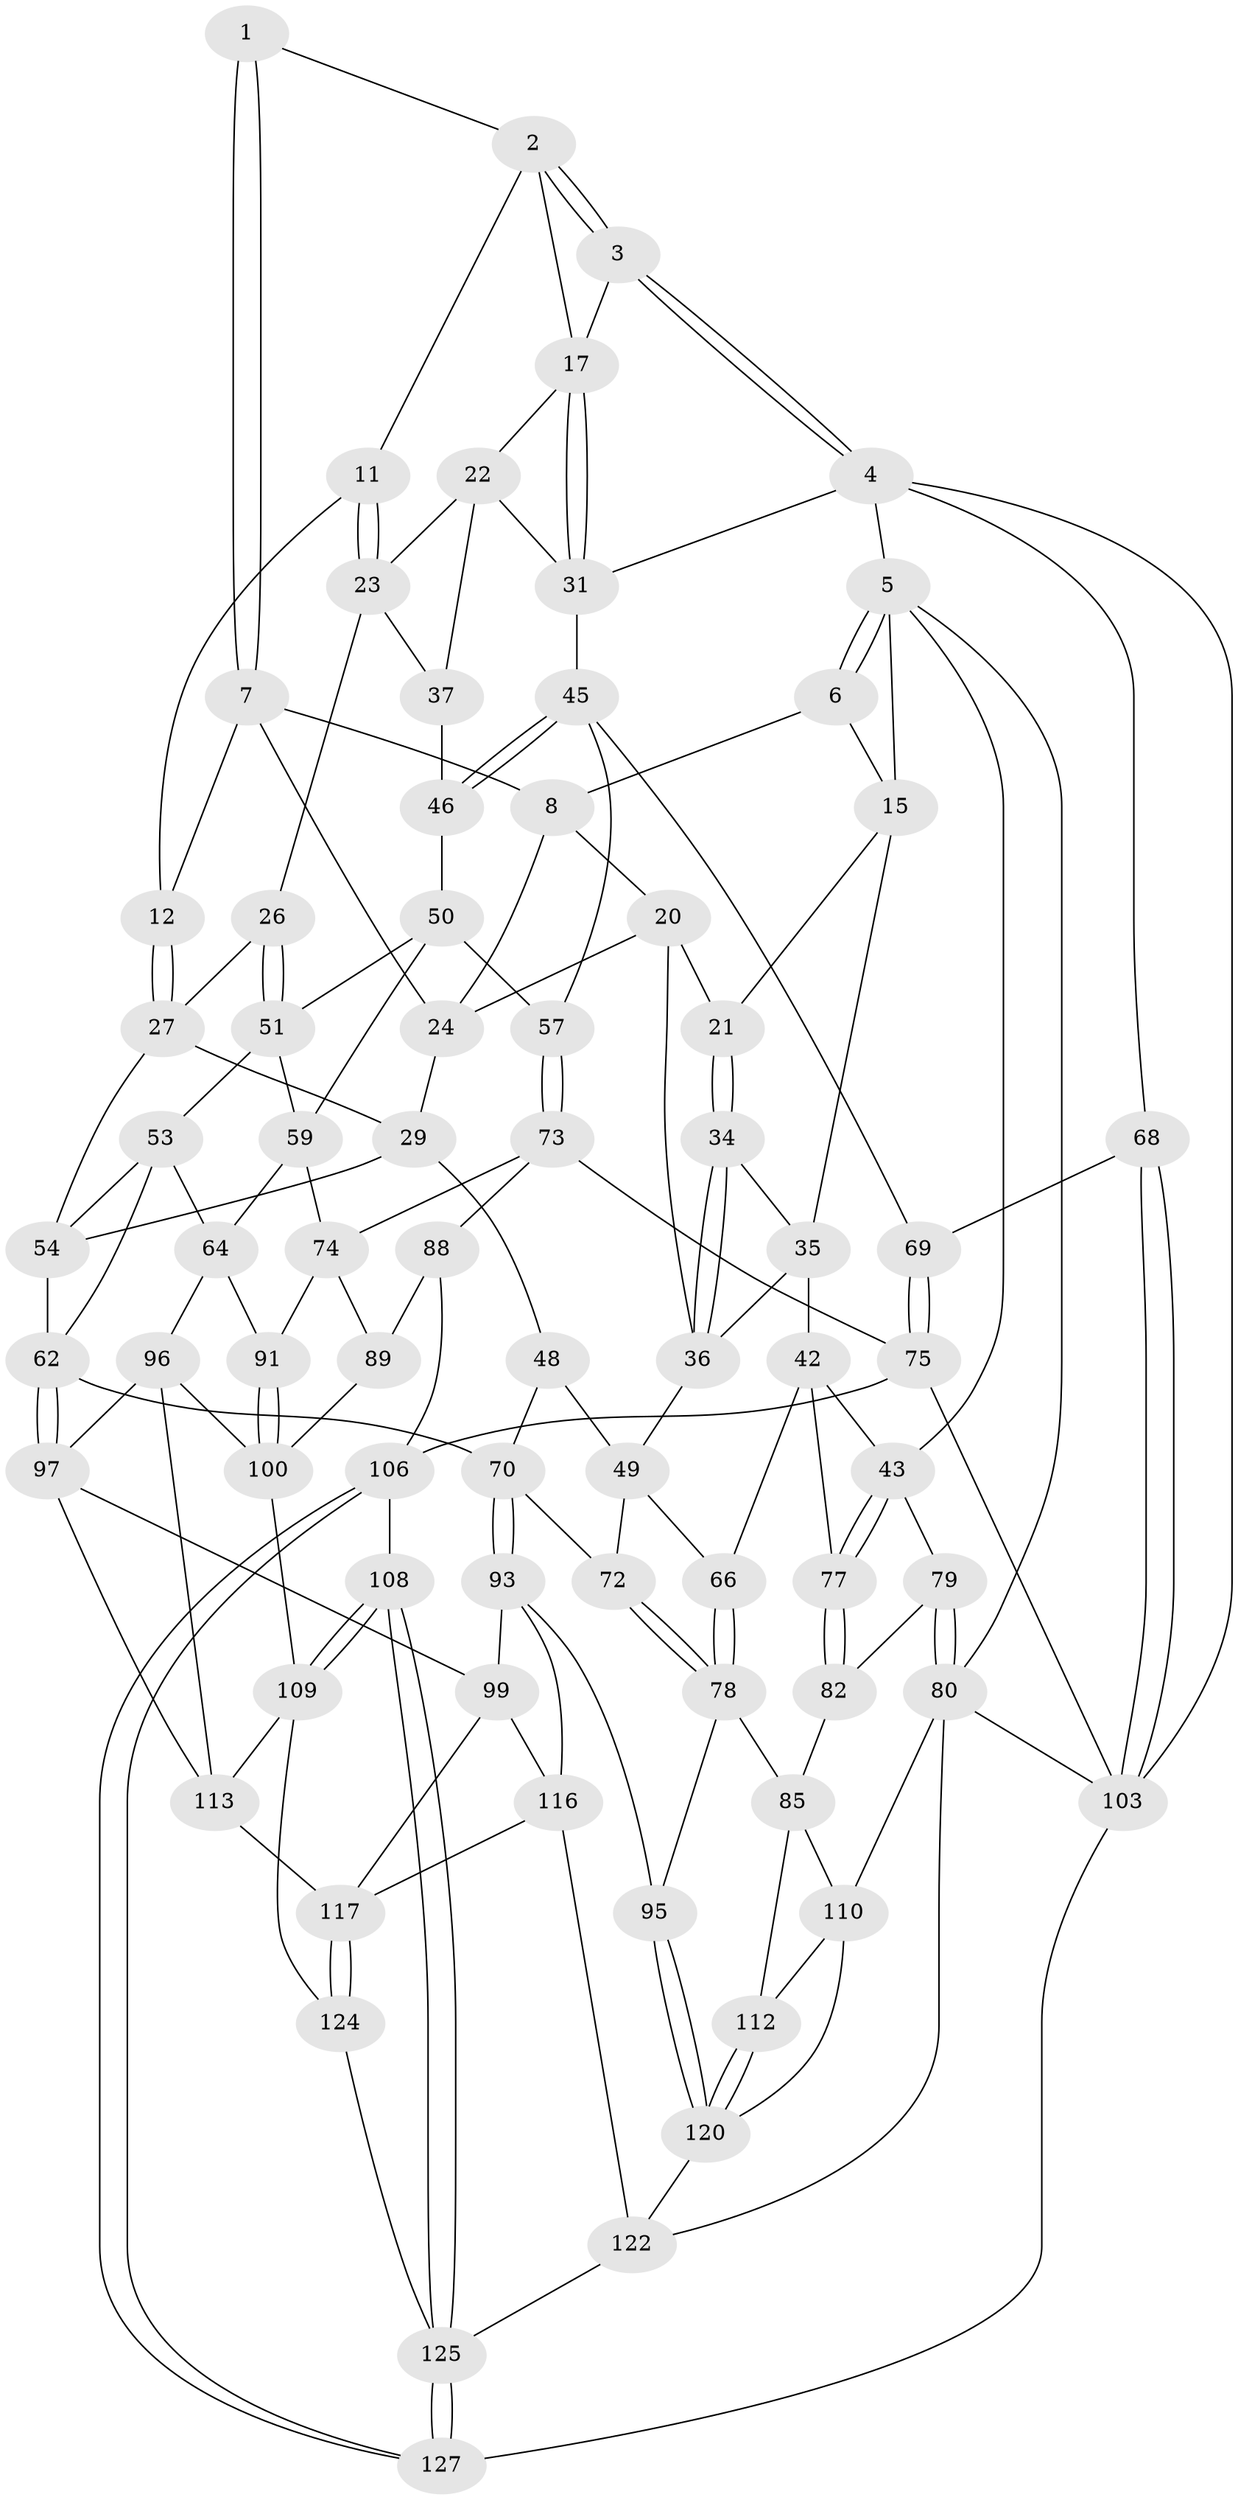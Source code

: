 // Generated by graph-tools (version 1.1) at 2025/52/02/27/25 19:52:43]
// undirected, 76 vertices, 169 edges
graph export_dot {
graph [start="1"]
  node [color=gray90,style=filled];
  1 [pos="+0.45246315664037506+0"];
  2 [pos="+0.6520732211427187+0",super="+10"];
  3 [pos="+1+0"];
  4 [pos="+1+0",super="+40"];
  5 [pos="+0+0",super="+14"];
  6 [pos="+0.21261219445899138+0",super="+9"];
  7 [pos="+0.41172518855558404+0.06276516351612946",super="+13"];
  8 [pos="+0.35812983852695657+0.07649049194618052",super="+19"];
  11 [pos="+0.5844056752545758+0.11071079863299946"];
  12 [pos="+0.45110204682543403+0.11209043649681538"];
  15 [pos="+0+0.12739201283456314",super="+16"];
  17 [pos="+1+0",super="+18"];
  20 [pos="+0.2579997289290599+0.1643948269507849",super="+33"];
  21 [pos="+0.19689643571638357+0.15109882250361292"];
  22 [pos="+0.7305175503777561+0.1609463244255436",super="+32"];
  23 [pos="+0.6006166738863913+0.18232635254320606",super="+25"];
  24 [pos="+0.38376929269205134+0.19500971173923032",super="+30"];
  26 [pos="+0.563447370372615+0.30148419987856345"];
  27 [pos="+0.5420763813045367+0.3014555948767837",super="+28"];
  29 [pos="+0.4038900570256036+0.32537509144933513",super="+47"];
  31 [pos="+0.8468852562932073+0.20464412490867948",super="+41"];
  34 [pos="+0.1904946571829886+0.1983465516173654"];
  35 [pos="+0.1193151496850724+0.24367869701433792",super="+39"];
  36 [pos="+0.21426315075601535+0.32453355837885284",super="+38"];
  37 [pos="+0.7756705677806419+0.2840237279457476"];
  42 [pos="+0.08864843880263343+0.4141414270405512",super="+67"];
  43 [pos="+0+0.3919112380212919",super="+44"];
  45 [pos="+0.903356873407452+0.44938911156365313",super="+56"];
  46 [pos="+0.7823854489317397+0.31359844996741937"];
  48 [pos="+0.29754247896898034+0.503812849268342"];
  49 [pos="+0.24716195152756112+0.5019298872366001",super="+65"];
  50 [pos="+0.7203415816841484+0.4231842421586269",super="+58"];
  51 [pos="+0.608413787663684+0.41406706412114985",super="+52"];
  53 [pos="+0.4792878315004858+0.486890757032438",super="+61"];
  54 [pos="+0.47584412841436957+0.48365547209947485",super="+55"];
  57 [pos="+0.906440910769036+0.511597223587786"];
  59 [pos="+0.6895413068137594+0.6008821277675435",super="+60"];
  62 [pos="+0.4956013262565867+0.6542330987287378",super="+63"];
  64 [pos="+0.6348886543668885+0.6343316548070945",super="+92"];
  66 [pos="+0.16387143532042384+0.6285922815108752"];
  68 [pos="+1+0.5337735069358878"];
  69 [pos="+0.9824200073319863+0.5239974028237877"];
  70 [pos="+0.4050207065551982+0.6826611367088332",super="+71"];
  72 [pos="+0.28791052287854485+0.6979641396888988"];
  73 [pos="+0.8639381893515248+0.6497104195340564",super="+76"];
  74 [pos="+0.7686931350706647+0.6641811552467762",super="+90"];
  75 [pos="+0.9300616972753264+0.7272162726930873",super="+104"];
  77 [pos="+0.09819086769400037+0.6444755977709432"];
  78 [pos="+0.2350658518290713+0.772064447588364",super="+84"];
  79 [pos="+0+0.713988357328214",super="+83"];
  80 [pos="+0+0.8011674379445965",super="+81"];
  82 [pos="+0.09640597190928822+0.6471918032490465",super="+87"];
  85 [pos="+0.1616171460658449+0.7666359512274785",super="+86"];
  88 [pos="+0.8520372943794354+0.7377187623386348"];
  89 [pos="+0.8248290353390398+0.7342011657752302"];
  91 [pos="+0.7420299994551222+0.7549258524524789"];
  93 [pos="+0.38799919256500753+0.7640983092570803",super="+94"];
  95 [pos="+0.24707715227649424+0.8052895946562033"];
  96 [pos="+0.639310551733444+0.762355505901545",super="+101"];
  97 [pos="+0.5026792775792074+0.7851429370981237",super="+98"];
  99 [pos="+0.41598646856326654+0.8200510362945744",super="+115"];
  100 [pos="+0.7425718970576364+0.7634407040461925",super="+102"];
  103 [pos="+1+1",super="+105"];
  106 [pos="+0.8683506530816283+0.8924042390630271",super="+107"];
  108 [pos="+0.8295490856941402+0.888870563477397"];
  109 [pos="+0.7588401566581291+0.8616346509421887",super="+119"];
  110 [pos="+0+0.822875539840315",super="+111"];
  112 [pos="+0.10470994032835856+0.843339152087094"];
  113 [pos="+0.6441750608105573+0.8274245759859535",super="+114"];
  116 [pos="+0.26675326506702896+0.8222850579892423",super="+121"];
  117 [pos="+0.48924134158561067+0.9950430859031987",super="+118"];
  120 [pos="+0.15104094350055502+0.9021652854531503",super="+123"];
  122 [pos="+0.16483593317730738+1",super="+128"];
  124 [pos="+0.5751776634007997+1"];
  125 [pos="+0.6288974493140118+1",super="+126"];
  127 [pos="+0.6958906489947312+1"];
  1 -- 2;
  1 -- 7;
  1 -- 7;
  2 -- 3;
  2 -- 3;
  2 -- 17;
  2 -- 11;
  3 -- 4;
  3 -- 4;
  3 -- 17;
  4 -- 5;
  4 -- 103;
  4 -- 68;
  4 -- 31;
  5 -- 6;
  5 -- 6;
  5 -- 80;
  5 -- 43;
  5 -- 15;
  6 -- 8;
  6 -- 15;
  7 -- 8;
  7 -- 24;
  7 -- 12;
  8 -- 24;
  8 -- 20;
  11 -- 12;
  11 -- 23;
  11 -- 23;
  12 -- 27;
  12 -- 27;
  15 -- 35;
  15 -- 21;
  17 -- 31;
  17 -- 31;
  17 -- 22;
  20 -- 21;
  20 -- 24;
  20 -- 36;
  21 -- 34;
  21 -- 34;
  22 -- 23;
  22 -- 37;
  22 -- 31;
  23 -- 26;
  23 -- 37;
  24 -- 29;
  26 -- 27;
  26 -- 51;
  26 -- 51;
  27 -- 29;
  27 -- 54;
  29 -- 48;
  29 -- 54;
  31 -- 45;
  34 -- 35;
  34 -- 36;
  34 -- 36;
  35 -- 42;
  35 -- 36;
  36 -- 49;
  37 -- 46;
  42 -- 43;
  42 -- 77;
  42 -- 66;
  43 -- 77;
  43 -- 77;
  43 -- 79;
  45 -- 46;
  45 -- 46;
  45 -- 57;
  45 -- 69;
  46 -- 50;
  48 -- 49;
  48 -- 70;
  49 -- 72;
  49 -- 66;
  50 -- 51;
  50 -- 57;
  50 -- 59;
  51 -- 53;
  51 -- 59;
  53 -- 54;
  53 -- 64;
  53 -- 62;
  54 -- 62;
  57 -- 73;
  57 -- 73;
  59 -- 74;
  59 -- 64;
  62 -- 97;
  62 -- 97;
  62 -- 70;
  64 -- 91;
  64 -- 96;
  66 -- 78;
  66 -- 78;
  68 -- 69;
  68 -- 103;
  68 -- 103;
  69 -- 75;
  69 -- 75;
  70 -- 93;
  70 -- 93;
  70 -- 72;
  72 -- 78;
  72 -- 78;
  73 -- 74;
  73 -- 88;
  73 -- 75;
  74 -- 89;
  74 -- 91;
  75 -- 106;
  75 -- 103;
  77 -- 82;
  77 -- 82;
  78 -- 85;
  78 -- 95;
  79 -- 80;
  79 -- 80;
  79 -- 82 [weight=2];
  80 -- 122;
  80 -- 103;
  80 -- 110;
  82 -- 85;
  85 -- 112;
  85 -- 110;
  88 -- 89;
  88 -- 106;
  89 -- 100;
  91 -- 100;
  91 -- 100;
  93 -- 99;
  93 -- 116;
  93 -- 95;
  95 -- 120;
  95 -- 120;
  96 -- 97;
  96 -- 113;
  96 -- 100;
  97 -- 99;
  97 -- 113;
  99 -- 116;
  99 -- 117;
  100 -- 109;
  103 -- 127;
  106 -- 127;
  106 -- 127;
  106 -- 108;
  108 -- 109;
  108 -- 109;
  108 -- 125;
  108 -- 125;
  109 -- 113;
  109 -- 124;
  110 -- 112;
  110 -- 120;
  112 -- 120;
  112 -- 120;
  113 -- 117;
  116 -- 122;
  116 -- 117;
  117 -- 124;
  117 -- 124;
  120 -- 122;
  122 -- 125;
  124 -- 125;
  125 -- 127;
  125 -- 127;
}
